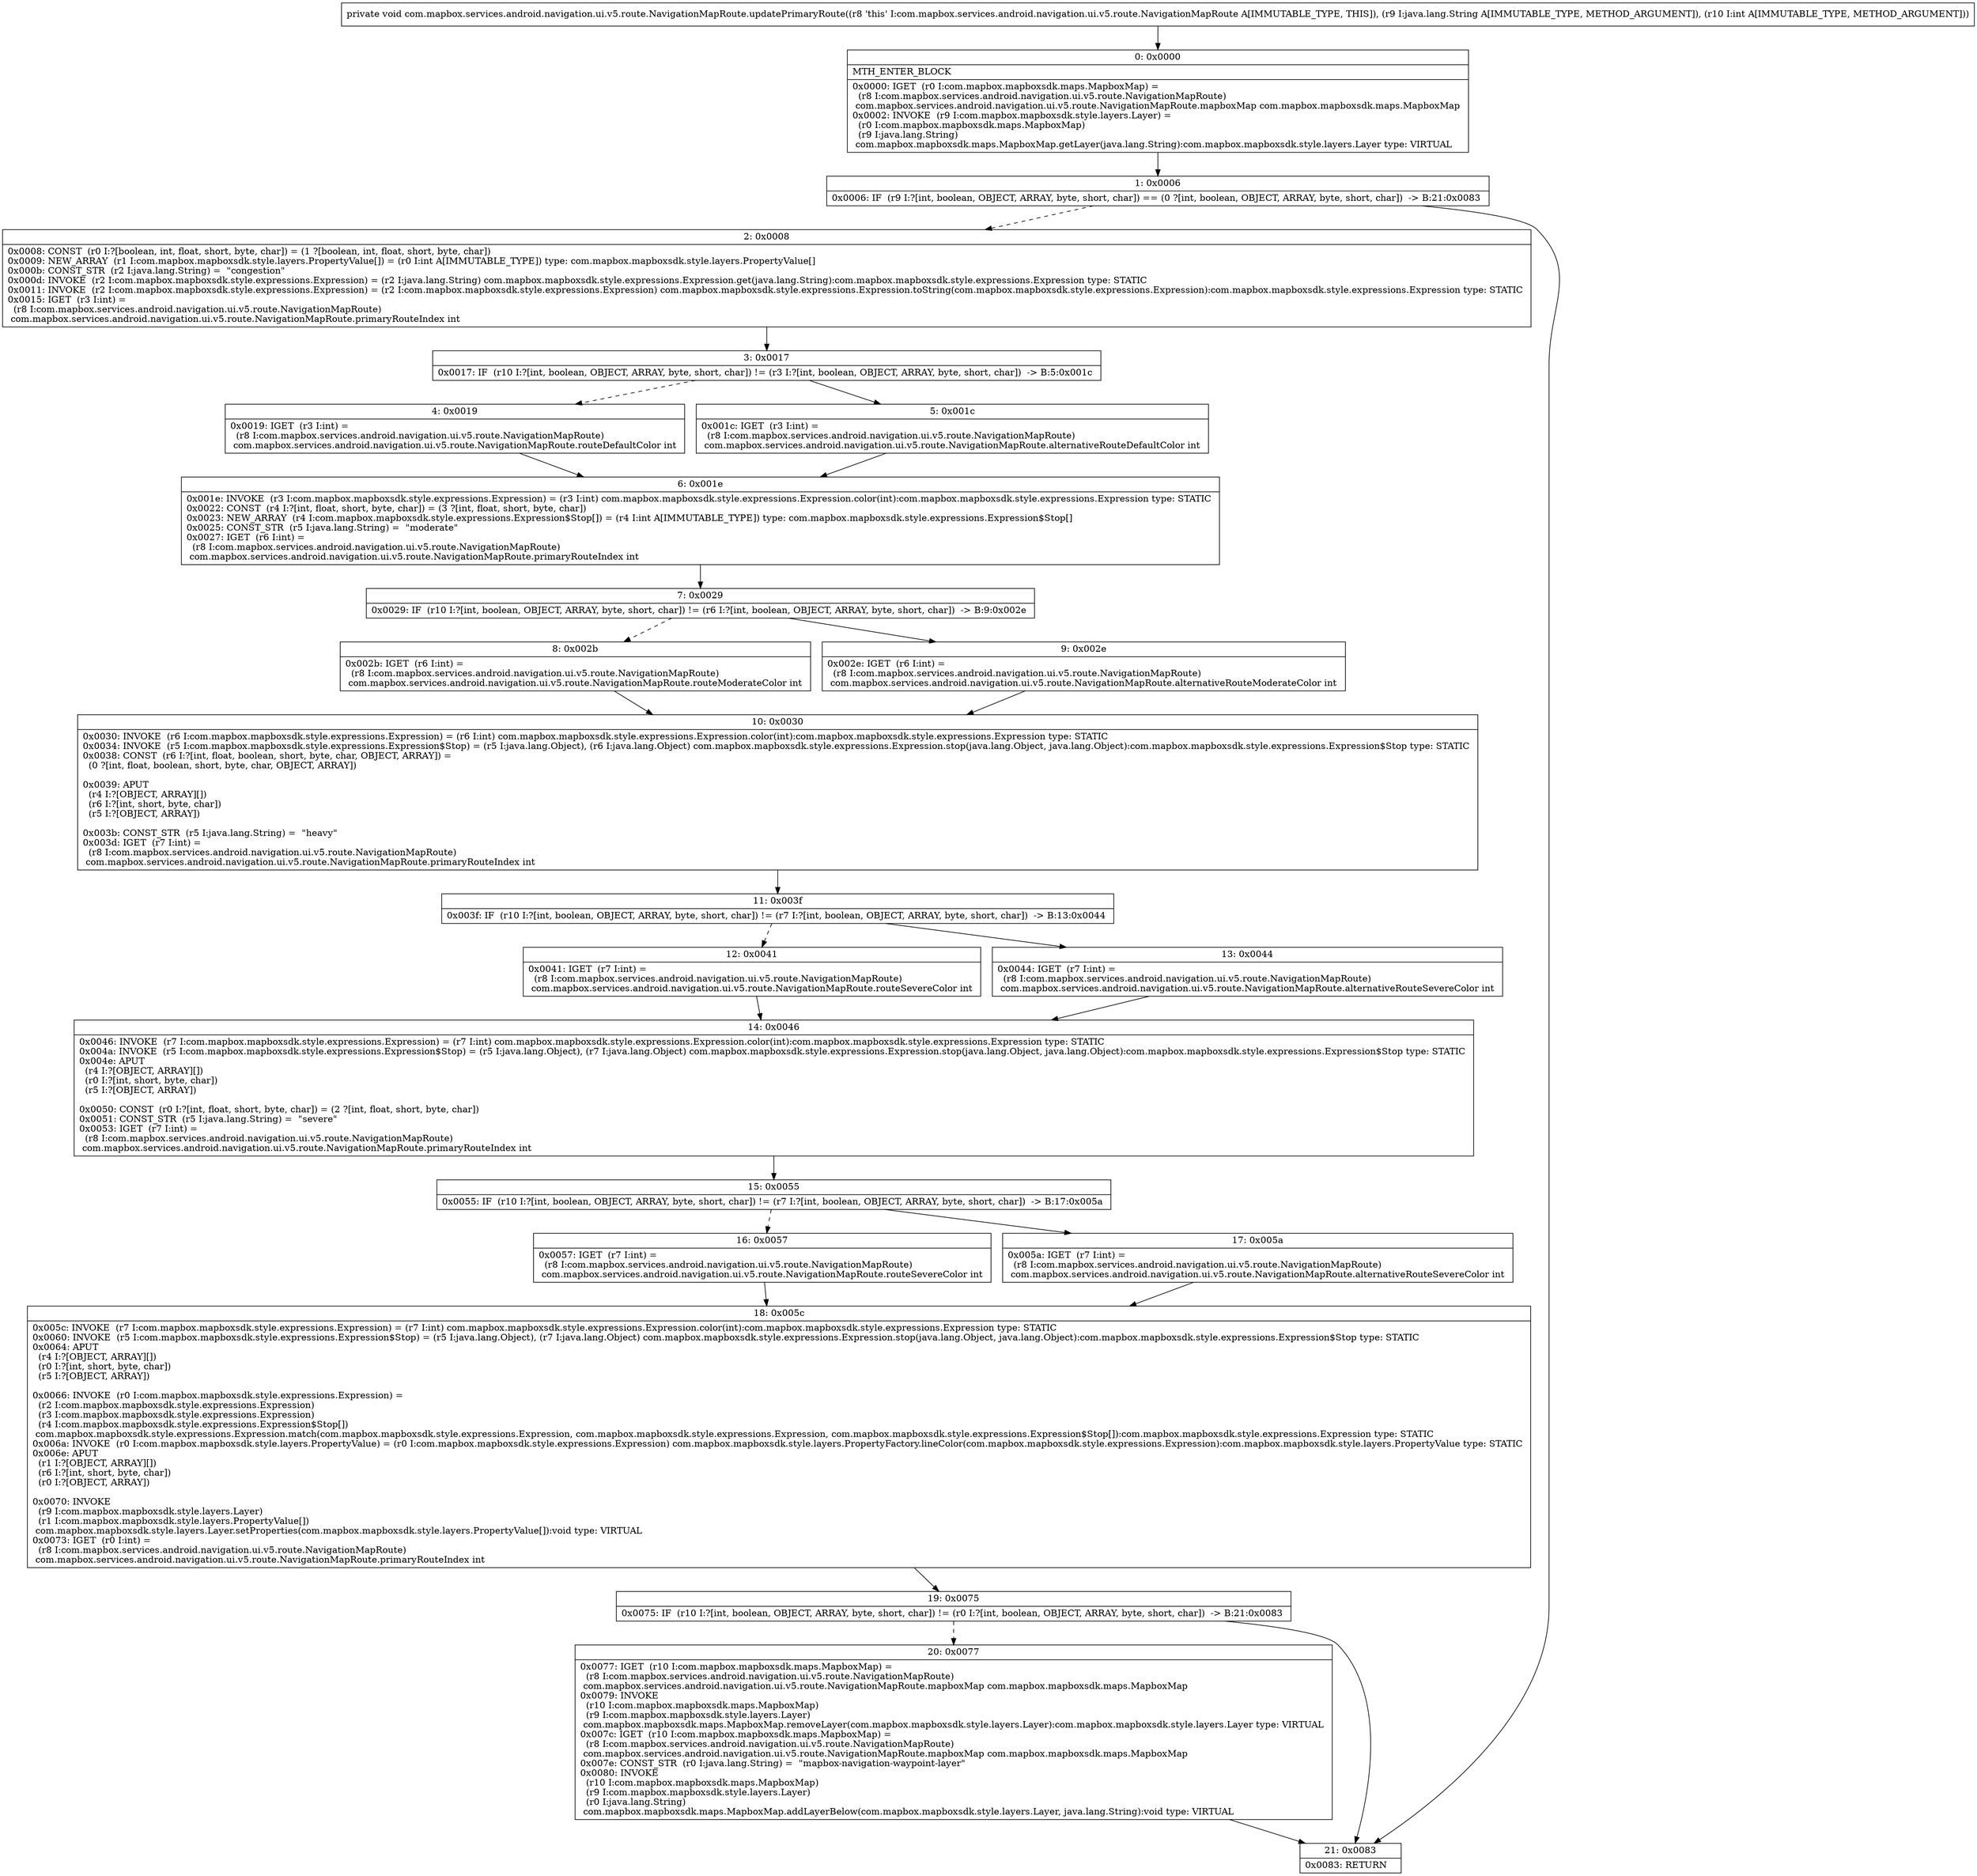 digraph "CFG forcom.mapbox.services.android.navigation.ui.v5.route.NavigationMapRoute.updatePrimaryRoute(Ljava\/lang\/String;I)V" {
Node_0 [shape=record,label="{0\:\ 0x0000|MTH_ENTER_BLOCK\l|0x0000: IGET  (r0 I:com.mapbox.mapboxsdk.maps.MapboxMap) = \l  (r8 I:com.mapbox.services.android.navigation.ui.v5.route.NavigationMapRoute)\l com.mapbox.services.android.navigation.ui.v5.route.NavigationMapRoute.mapboxMap com.mapbox.mapboxsdk.maps.MapboxMap \l0x0002: INVOKE  (r9 I:com.mapbox.mapboxsdk.style.layers.Layer) = \l  (r0 I:com.mapbox.mapboxsdk.maps.MapboxMap)\l  (r9 I:java.lang.String)\l com.mapbox.mapboxsdk.maps.MapboxMap.getLayer(java.lang.String):com.mapbox.mapboxsdk.style.layers.Layer type: VIRTUAL \l}"];
Node_1 [shape=record,label="{1\:\ 0x0006|0x0006: IF  (r9 I:?[int, boolean, OBJECT, ARRAY, byte, short, char]) == (0 ?[int, boolean, OBJECT, ARRAY, byte, short, char])  \-\> B:21:0x0083 \l}"];
Node_2 [shape=record,label="{2\:\ 0x0008|0x0008: CONST  (r0 I:?[boolean, int, float, short, byte, char]) = (1 ?[boolean, int, float, short, byte, char]) \l0x0009: NEW_ARRAY  (r1 I:com.mapbox.mapboxsdk.style.layers.PropertyValue[]) = (r0 I:int A[IMMUTABLE_TYPE]) type: com.mapbox.mapboxsdk.style.layers.PropertyValue[] \l0x000b: CONST_STR  (r2 I:java.lang.String) =  \"congestion\" \l0x000d: INVOKE  (r2 I:com.mapbox.mapboxsdk.style.expressions.Expression) = (r2 I:java.lang.String) com.mapbox.mapboxsdk.style.expressions.Expression.get(java.lang.String):com.mapbox.mapboxsdk.style.expressions.Expression type: STATIC \l0x0011: INVOKE  (r2 I:com.mapbox.mapboxsdk.style.expressions.Expression) = (r2 I:com.mapbox.mapboxsdk.style.expressions.Expression) com.mapbox.mapboxsdk.style.expressions.Expression.toString(com.mapbox.mapboxsdk.style.expressions.Expression):com.mapbox.mapboxsdk.style.expressions.Expression type: STATIC \l0x0015: IGET  (r3 I:int) = \l  (r8 I:com.mapbox.services.android.navigation.ui.v5.route.NavigationMapRoute)\l com.mapbox.services.android.navigation.ui.v5.route.NavigationMapRoute.primaryRouteIndex int \l}"];
Node_3 [shape=record,label="{3\:\ 0x0017|0x0017: IF  (r10 I:?[int, boolean, OBJECT, ARRAY, byte, short, char]) != (r3 I:?[int, boolean, OBJECT, ARRAY, byte, short, char])  \-\> B:5:0x001c \l}"];
Node_4 [shape=record,label="{4\:\ 0x0019|0x0019: IGET  (r3 I:int) = \l  (r8 I:com.mapbox.services.android.navigation.ui.v5.route.NavigationMapRoute)\l com.mapbox.services.android.navigation.ui.v5.route.NavigationMapRoute.routeDefaultColor int \l}"];
Node_5 [shape=record,label="{5\:\ 0x001c|0x001c: IGET  (r3 I:int) = \l  (r8 I:com.mapbox.services.android.navigation.ui.v5.route.NavigationMapRoute)\l com.mapbox.services.android.navigation.ui.v5.route.NavigationMapRoute.alternativeRouteDefaultColor int \l}"];
Node_6 [shape=record,label="{6\:\ 0x001e|0x001e: INVOKE  (r3 I:com.mapbox.mapboxsdk.style.expressions.Expression) = (r3 I:int) com.mapbox.mapboxsdk.style.expressions.Expression.color(int):com.mapbox.mapboxsdk.style.expressions.Expression type: STATIC \l0x0022: CONST  (r4 I:?[int, float, short, byte, char]) = (3 ?[int, float, short, byte, char]) \l0x0023: NEW_ARRAY  (r4 I:com.mapbox.mapboxsdk.style.expressions.Expression$Stop[]) = (r4 I:int A[IMMUTABLE_TYPE]) type: com.mapbox.mapboxsdk.style.expressions.Expression$Stop[] \l0x0025: CONST_STR  (r5 I:java.lang.String) =  \"moderate\" \l0x0027: IGET  (r6 I:int) = \l  (r8 I:com.mapbox.services.android.navigation.ui.v5.route.NavigationMapRoute)\l com.mapbox.services.android.navigation.ui.v5.route.NavigationMapRoute.primaryRouteIndex int \l}"];
Node_7 [shape=record,label="{7\:\ 0x0029|0x0029: IF  (r10 I:?[int, boolean, OBJECT, ARRAY, byte, short, char]) != (r6 I:?[int, boolean, OBJECT, ARRAY, byte, short, char])  \-\> B:9:0x002e \l}"];
Node_8 [shape=record,label="{8\:\ 0x002b|0x002b: IGET  (r6 I:int) = \l  (r8 I:com.mapbox.services.android.navigation.ui.v5.route.NavigationMapRoute)\l com.mapbox.services.android.navigation.ui.v5.route.NavigationMapRoute.routeModerateColor int \l}"];
Node_9 [shape=record,label="{9\:\ 0x002e|0x002e: IGET  (r6 I:int) = \l  (r8 I:com.mapbox.services.android.navigation.ui.v5.route.NavigationMapRoute)\l com.mapbox.services.android.navigation.ui.v5.route.NavigationMapRoute.alternativeRouteModerateColor int \l}"];
Node_10 [shape=record,label="{10\:\ 0x0030|0x0030: INVOKE  (r6 I:com.mapbox.mapboxsdk.style.expressions.Expression) = (r6 I:int) com.mapbox.mapboxsdk.style.expressions.Expression.color(int):com.mapbox.mapboxsdk.style.expressions.Expression type: STATIC \l0x0034: INVOKE  (r5 I:com.mapbox.mapboxsdk.style.expressions.Expression$Stop) = (r5 I:java.lang.Object), (r6 I:java.lang.Object) com.mapbox.mapboxsdk.style.expressions.Expression.stop(java.lang.Object, java.lang.Object):com.mapbox.mapboxsdk.style.expressions.Expression$Stop type: STATIC \l0x0038: CONST  (r6 I:?[int, float, boolean, short, byte, char, OBJECT, ARRAY]) = \l  (0 ?[int, float, boolean, short, byte, char, OBJECT, ARRAY])\l \l0x0039: APUT  \l  (r4 I:?[OBJECT, ARRAY][])\l  (r6 I:?[int, short, byte, char])\l  (r5 I:?[OBJECT, ARRAY])\l \l0x003b: CONST_STR  (r5 I:java.lang.String) =  \"heavy\" \l0x003d: IGET  (r7 I:int) = \l  (r8 I:com.mapbox.services.android.navigation.ui.v5.route.NavigationMapRoute)\l com.mapbox.services.android.navigation.ui.v5.route.NavigationMapRoute.primaryRouteIndex int \l}"];
Node_11 [shape=record,label="{11\:\ 0x003f|0x003f: IF  (r10 I:?[int, boolean, OBJECT, ARRAY, byte, short, char]) != (r7 I:?[int, boolean, OBJECT, ARRAY, byte, short, char])  \-\> B:13:0x0044 \l}"];
Node_12 [shape=record,label="{12\:\ 0x0041|0x0041: IGET  (r7 I:int) = \l  (r8 I:com.mapbox.services.android.navigation.ui.v5.route.NavigationMapRoute)\l com.mapbox.services.android.navigation.ui.v5.route.NavigationMapRoute.routeSevereColor int \l}"];
Node_13 [shape=record,label="{13\:\ 0x0044|0x0044: IGET  (r7 I:int) = \l  (r8 I:com.mapbox.services.android.navigation.ui.v5.route.NavigationMapRoute)\l com.mapbox.services.android.navigation.ui.v5.route.NavigationMapRoute.alternativeRouteSevereColor int \l}"];
Node_14 [shape=record,label="{14\:\ 0x0046|0x0046: INVOKE  (r7 I:com.mapbox.mapboxsdk.style.expressions.Expression) = (r7 I:int) com.mapbox.mapboxsdk.style.expressions.Expression.color(int):com.mapbox.mapboxsdk.style.expressions.Expression type: STATIC \l0x004a: INVOKE  (r5 I:com.mapbox.mapboxsdk.style.expressions.Expression$Stop) = (r5 I:java.lang.Object), (r7 I:java.lang.Object) com.mapbox.mapboxsdk.style.expressions.Expression.stop(java.lang.Object, java.lang.Object):com.mapbox.mapboxsdk.style.expressions.Expression$Stop type: STATIC \l0x004e: APUT  \l  (r4 I:?[OBJECT, ARRAY][])\l  (r0 I:?[int, short, byte, char])\l  (r5 I:?[OBJECT, ARRAY])\l \l0x0050: CONST  (r0 I:?[int, float, short, byte, char]) = (2 ?[int, float, short, byte, char]) \l0x0051: CONST_STR  (r5 I:java.lang.String) =  \"severe\" \l0x0053: IGET  (r7 I:int) = \l  (r8 I:com.mapbox.services.android.navigation.ui.v5.route.NavigationMapRoute)\l com.mapbox.services.android.navigation.ui.v5.route.NavigationMapRoute.primaryRouteIndex int \l}"];
Node_15 [shape=record,label="{15\:\ 0x0055|0x0055: IF  (r10 I:?[int, boolean, OBJECT, ARRAY, byte, short, char]) != (r7 I:?[int, boolean, OBJECT, ARRAY, byte, short, char])  \-\> B:17:0x005a \l}"];
Node_16 [shape=record,label="{16\:\ 0x0057|0x0057: IGET  (r7 I:int) = \l  (r8 I:com.mapbox.services.android.navigation.ui.v5.route.NavigationMapRoute)\l com.mapbox.services.android.navigation.ui.v5.route.NavigationMapRoute.routeSevereColor int \l}"];
Node_17 [shape=record,label="{17\:\ 0x005a|0x005a: IGET  (r7 I:int) = \l  (r8 I:com.mapbox.services.android.navigation.ui.v5.route.NavigationMapRoute)\l com.mapbox.services.android.navigation.ui.v5.route.NavigationMapRoute.alternativeRouteSevereColor int \l}"];
Node_18 [shape=record,label="{18\:\ 0x005c|0x005c: INVOKE  (r7 I:com.mapbox.mapboxsdk.style.expressions.Expression) = (r7 I:int) com.mapbox.mapboxsdk.style.expressions.Expression.color(int):com.mapbox.mapboxsdk.style.expressions.Expression type: STATIC \l0x0060: INVOKE  (r5 I:com.mapbox.mapboxsdk.style.expressions.Expression$Stop) = (r5 I:java.lang.Object), (r7 I:java.lang.Object) com.mapbox.mapboxsdk.style.expressions.Expression.stop(java.lang.Object, java.lang.Object):com.mapbox.mapboxsdk.style.expressions.Expression$Stop type: STATIC \l0x0064: APUT  \l  (r4 I:?[OBJECT, ARRAY][])\l  (r0 I:?[int, short, byte, char])\l  (r5 I:?[OBJECT, ARRAY])\l \l0x0066: INVOKE  (r0 I:com.mapbox.mapboxsdk.style.expressions.Expression) = \l  (r2 I:com.mapbox.mapboxsdk.style.expressions.Expression)\l  (r3 I:com.mapbox.mapboxsdk.style.expressions.Expression)\l  (r4 I:com.mapbox.mapboxsdk.style.expressions.Expression$Stop[])\l com.mapbox.mapboxsdk.style.expressions.Expression.match(com.mapbox.mapboxsdk.style.expressions.Expression, com.mapbox.mapboxsdk.style.expressions.Expression, com.mapbox.mapboxsdk.style.expressions.Expression$Stop[]):com.mapbox.mapboxsdk.style.expressions.Expression type: STATIC \l0x006a: INVOKE  (r0 I:com.mapbox.mapboxsdk.style.layers.PropertyValue) = (r0 I:com.mapbox.mapboxsdk.style.expressions.Expression) com.mapbox.mapboxsdk.style.layers.PropertyFactory.lineColor(com.mapbox.mapboxsdk.style.expressions.Expression):com.mapbox.mapboxsdk.style.layers.PropertyValue type: STATIC \l0x006e: APUT  \l  (r1 I:?[OBJECT, ARRAY][])\l  (r6 I:?[int, short, byte, char])\l  (r0 I:?[OBJECT, ARRAY])\l \l0x0070: INVOKE  \l  (r9 I:com.mapbox.mapboxsdk.style.layers.Layer)\l  (r1 I:com.mapbox.mapboxsdk.style.layers.PropertyValue[])\l com.mapbox.mapboxsdk.style.layers.Layer.setProperties(com.mapbox.mapboxsdk.style.layers.PropertyValue[]):void type: VIRTUAL \l0x0073: IGET  (r0 I:int) = \l  (r8 I:com.mapbox.services.android.navigation.ui.v5.route.NavigationMapRoute)\l com.mapbox.services.android.navigation.ui.v5.route.NavigationMapRoute.primaryRouteIndex int \l}"];
Node_19 [shape=record,label="{19\:\ 0x0075|0x0075: IF  (r10 I:?[int, boolean, OBJECT, ARRAY, byte, short, char]) != (r0 I:?[int, boolean, OBJECT, ARRAY, byte, short, char])  \-\> B:21:0x0083 \l}"];
Node_20 [shape=record,label="{20\:\ 0x0077|0x0077: IGET  (r10 I:com.mapbox.mapboxsdk.maps.MapboxMap) = \l  (r8 I:com.mapbox.services.android.navigation.ui.v5.route.NavigationMapRoute)\l com.mapbox.services.android.navigation.ui.v5.route.NavigationMapRoute.mapboxMap com.mapbox.mapboxsdk.maps.MapboxMap \l0x0079: INVOKE  \l  (r10 I:com.mapbox.mapboxsdk.maps.MapboxMap)\l  (r9 I:com.mapbox.mapboxsdk.style.layers.Layer)\l com.mapbox.mapboxsdk.maps.MapboxMap.removeLayer(com.mapbox.mapboxsdk.style.layers.Layer):com.mapbox.mapboxsdk.style.layers.Layer type: VIRTUAL \l0x007c: IGET  (r10 I:com.mapbox.mapboxsdk.maps.MapboxMap) = \l  (r8 I:com.mapbox.services.android.navigation.ui.v5.route.NavigationMapRoute)\l com.mapbox.services.android.navigation.ui.v5.route.NavigationMapRoute.mapboxMap com.mapbox.mapboxsdk.maps.MapboxMap \l0x007e: CONST_STR  (r0 I:java.lang.String) =  \"mapbox\-navigation\-waypoint\-layer\" \l0x0080: INVOKE  \l  (r10 I:com.mapbox.mapboxsdk.maps.MapboxMap)\l  (r9 I:com.mapbox.mapboxsdk.style.layers.Layer)\l  (r0 I:java.lang.String)\l com.mapbox.mapboxsdk.maps.MapboxMap.addLayerBelow(com.mapbox.mapboxsdk.style.layers.Layer, java.lang.String):void type: VIRTUAL \l}"];
Node_21 [shape=record,label="{21\:\ 0x0083|0x0083: RETURN   \l}"];
MethodNode[shape=record,label="{private void com.mapbox.services.android.navigation.ui.v5.route.NavigationMapRoute.updatePrimaryRoute((r8 'this' I:com.mapbox.services.android.navigation.ui.v5.route.NavigationMapRoute A[IMMUTABLE_TYPE, THIS]), (r9 I:java.lang.String A[IMMUTABLE_TYPE, METHOD_ARGUMENT]), (r10 I:int A[IMMUTABLE_TYPE, METHOD_ARGUMENT])) }"];
MethodNode -> Node_0;
Node_0 -> Node_1;
Node_1 -> Node_2[style=dashed];
Node_1 -> Node_21;
Node_2 -> Node_3;
Node_3 -> Node_4[style=dashed];
Node_3 -> Node_5;
Node_4 -> Node_6;
Node_5 -> Node_6;
Node_6 -> Node_7;
Node_7 -> Node_8[style=dashed];
Node_7 -> Node_9;
Node_8 -> Node_10;
Node_9 -> Node_10;
Node_10 -> Node_11;
Node_11 -> Node_12[style=dashed];
Node_11 -> Node_13;
Node_12 -> Node_14;
Node_13 -> Node_14;
Node_14 -> Node_15;
Node_15 -> Node_16[style=dashed];
Node_15 -> Node_17;
Node_16 -> Node_18;
Node_17 -> Node_18;
Node_18 -> Node_19;
Node_19 -> Node_20[style=dashed];
Node_19 -> Node_21;
Node_20 -> Node_21;
}

